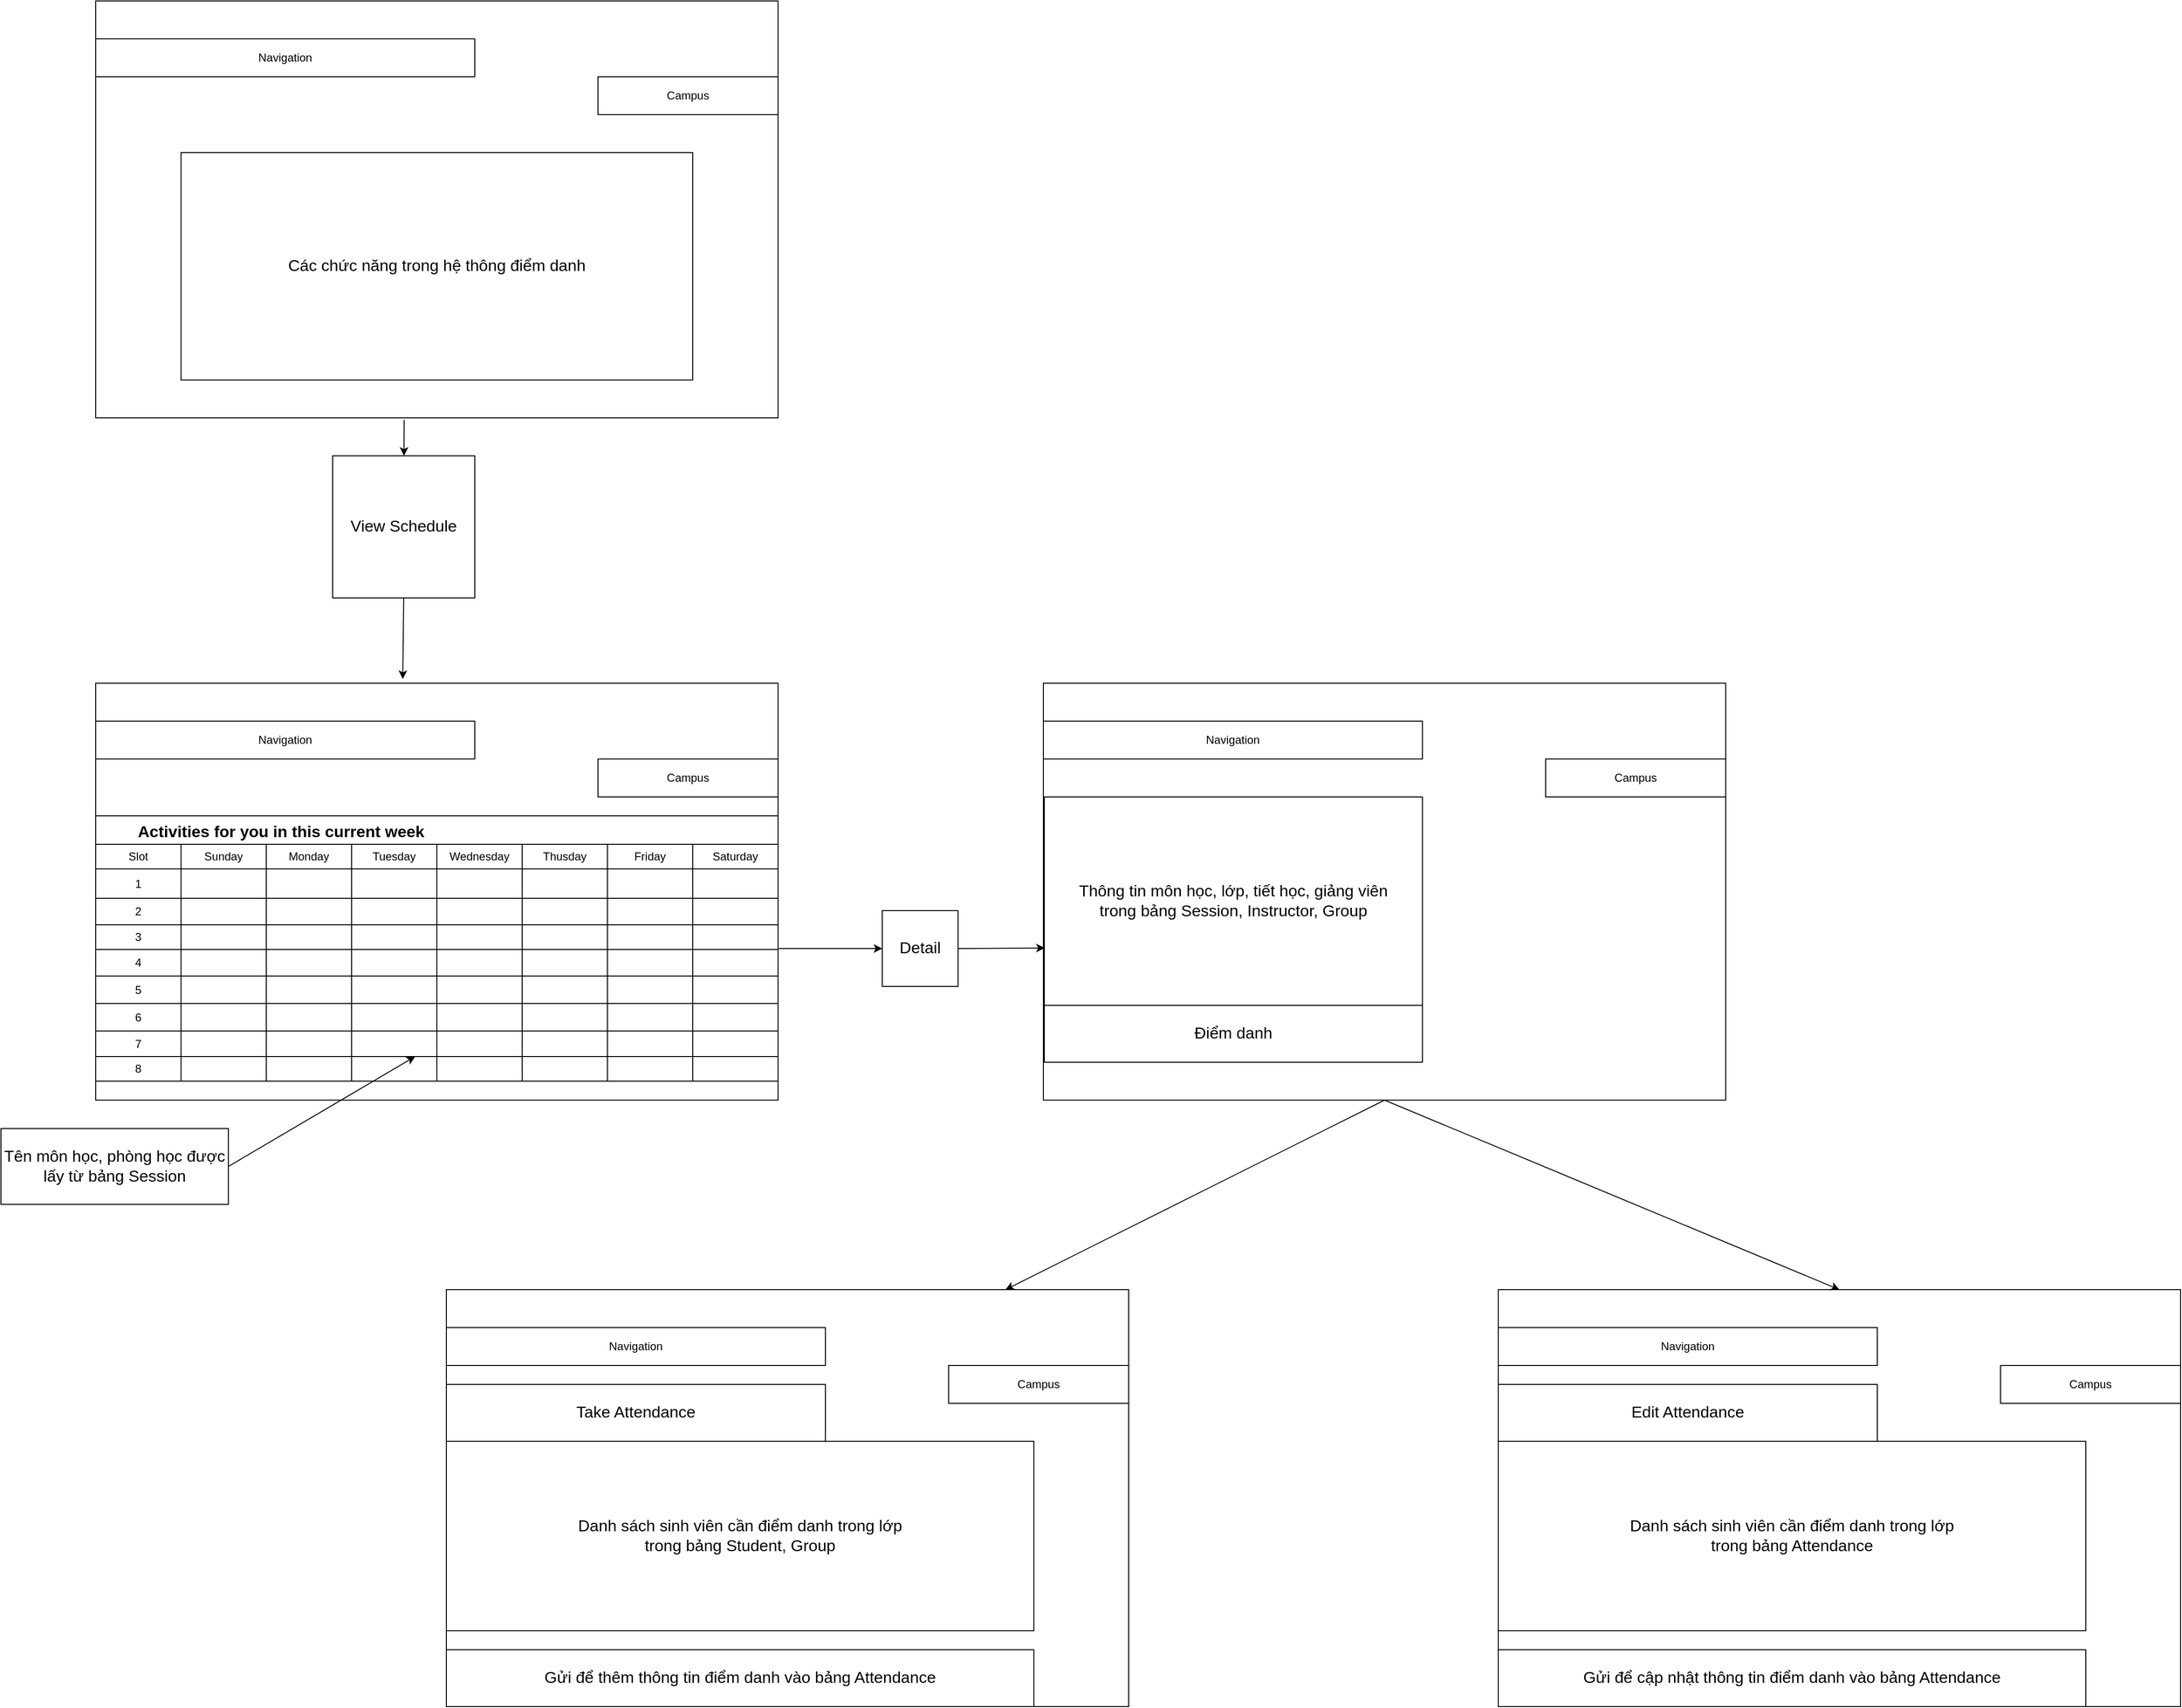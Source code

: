 <mxfile version="20.0.1" type="device"><diagram id="RqcNbX7dEH038I2ZCJu0" name="Page-1"><mxGraphModel dx="1988" dy="2325" grid="1" gridSize="10" guides="1" tooltips="1" connect="1" arrows="1" fold="1" page="1" pageScale="1" pageWidth="827" pageHeight="1169" math="0" shadow="0"><root><mxCell id="0"/><mxCell id="1" parent="0"/><mxCell id="DkDHSOd_Xvf-b0FgsXwV-2" value="" style="rounded=0;whiteSpace=wrap;html=1;" vertex="1" parent="1"><mxGeometry x="120" y="120" width="720" height="440" as="geometry"/></mxCell><mxCell id="DkDHSOd_Xvf-b0FgsXwV-4" value="Navigation" style="rounded=0;whiteSpace=wrap;html=1;" vertex="1" parent="1"><mxGeometry x="120" y="160" width="400" height="40" as="geometry"/></mxCell><mxCell id="DkDHSOd_Xvf-b0FgsXwV-5" value="Campus" style="rounded=0;whiteSpace=wrap;html=1;" vertex="1" parent="1"><mxGeometry x="650" y="200" width="190" height="40" as="geometry"/></mxCell><mxCell id="DkDHSOd_Xvf-b0FgsXwV-6" value="         Activities for you in this current week" style="shape=table;startSize=30;container=1;collapsible=0;childLayout=tableLayout;fontStyle=1;align=left;fontSize=17;" vertex="1" parent="1"><mxGeometry x="120" y="260" width="720" height="280" as="geometry"/></mxCell><mxCell id="DkDHSOd_Xvf-b0FgsXwV-7" value="" style="shape=tableRow;horizontal=0;startSize=0;swimlaneHead=0;swimlaneBody=0;top=0;left=0;bottom=0;right=0;collapsible=0;dropTarget=0;fillColor=none;points=[[0,0.5],[1,0.5]];portConstraint=eastwest;" vertex="1" parent="DkDHSOd_Xvf-b0FgsXwV-6"><mxGeometry y="30" width="720" height="26" as="geometry"/></mxCell><mxCell id="DkDHSOd_Xvf-b0FgsXwV-31" value="Slot" style="shape=partialRectangle;html=1;whiteSpace=wrap;connectable=0;fillColor=none;top=0;left=0;bottom=0;right=0;overflow=hidden;" vertex="1" parent="DkDHSOd_Xvf-b0FgsXwV-7"><mxGeometry width="90" height="26" as="geometry"><mxRectangle width="90" height="26" as="alternateBounds"/></mxGeometry></mxCell><mxCell id="DkDHSOd_Xvf-b0FgsXwV-28" value="Sunday" style="shape=partialRectangle;html=1;whiteSpace=wrap;connectable=0;fillColor=none;top=0;left=0;bottom=0;right=0;overflow=hidden;" vertex="1" parent="DkDHSOd_Xvf-b0FgsXwV-7"><mxGeometry x="90" width="90" height="26" as="geometry"><mxRectangle width="90" height="26" as="alternateBounds"/></mxGeometry></mxCell><mxCell id="DkDHSOd_Xvf-b0FgsXwV-25" value="Monday" style="shape=partialRectangle;html=1;whiteSpace=wrap;connectable=0;fillColor=none;top=0;left=0;bottom=0;right=0;overflow=hidden;" vertex="1" parent="DkDHSOd_Xvf-b0FgsXwV-7"><mxGeometry x="180" width="90" height="26" as="geometry"><mxRectangle width="90" height="26" as="alternateBounds"/></mxGeometry></mxCell><mxCell id="DkDHSOd_Xvf-b0FgsXwV-22" value="Tuesday" style="shape=partialRectangle;html=1;whiteSpace=wrap;connectable=0;fillColor=none;top=0;left=0;bottom=0;right=0;overflow=hidden;" vertex="1" parent="DkDHSOd_Xvf-b0FgsXwV-7"><mxGeometry x="270" width="90" height="26" as="geometry"><mxRectangle width="90" height="26" as="alternateBounds"/></mxGeometry></mxCell><mxCell id="DkDHSOd_Xvf-b0FgsXwV-19" value="Wednesday" style="shape=partialRectangle;html=1;whiteSpace=wrap;connectable=0;fillColor=none;top=0;left=0;bottom=0;right=0;overflow=hidden;" vertex="1" parent="DkDHSOd_Xvf-b0FgsXwV-7"><mxGeometry x="360" width="90" height="26" as="geometry"><mxRectangle width="90" height="26" as="alternateBounds"/></mxGeometry></mxCell><mxCell id="DkDHSOd_Xvf-b0FgsXwV-8" value="Thusday" style="shape=partialRectangle;html=1;whiteSpace=wrap;connectable=0;fillColor=none;top=0;left=0;bottom=0;right=0;overflow=hidden;" vertex="1" parent="DkDHSOd_Xvf-b0FgsXwV-7"><mxGeometry x="450" width="90" height="26" as="geometry"><mxRectangle width="90" height="26" as="alternateBounds"/></mxGeometry></mxCell><mxCell id="DkDHSOd_Xvf-b0FgsXwV-9" value="Friday" style="shape=partialRectangle;html=1;whiteSpace=wrap;connectable=0;fillColor=none;top=0;left=0;bottom=0;right=0;overflow=hidden;" vertex="1" parent="DkDHSOd_Xvf-b0FgsXwV-7"><mxGeometry x="540" width="90" height="26" as="geometry"><mxRectangle width="90" height="26" as="alternateBounds"/></mxGeometry></mxCell><mxCell id="DkDHSOd_Xvf-b0FgsXwV-10" value="Saturday" style="shape=partialRectangle;html=1;whiteSpace=wrap;connectable=0;fillColor=none;top=0;left=0;bottom=0;right=0;overflow=hidden;" vertex="1" parent="DkDHSOd_Xvf-b0FgsXwV-7"><mxGeometry x="630" width="90" height="26" as="geometry"><mxRectangle width="90" height="26" as="alternateBounds"/></mxGeometry></mxCell><mxCell id="DkDHSOd_Xvf-b0FgsXwV-11" value="" style="shape=tableRow;horizontal=0;startSize=0;swimlaneHead=0;swimlaneBody=0;top=0;left=0;bottom=0;right=0;collapsible=0;dropTarget=0;fillColor=none;points=[[0,0.5],[1,0.5]];portConstraint=eastwest;" vertex="1" parent="DkDHSOd_Xvf-b0FgsXwV-6"><mxGeometry y="56" width="720" height="31" as="geometry"/></mxCell><mxCell id="DkDHSOd_Xvf-b0FgsXwV-32" value="1&lt;br&gt;" style="shape=partialRectangle;html=1;whiteSpace=wrap;connectable=0;fillColor=none;top=0;left=0;bottom=0;right=0;overflow=hidden;" vertex="1" parent="DkDHSOd_Xvf-b0FgsXwV-11"><mxGeometry width="90" height="31" as="geometry"><mxRectangle width="90" height="31" as="alternateBounds"/></mxGeometry></mxCell><mxCell id="DkDHSOd_Xvf-b0FgsXwV-29" style="shape=partialRectangle;html=1;whiteSpace=wrap;connectable=0;fillColor=none;top=0;left=0;bottom=0;right=0;overflow=hidden;" vertex="1" parent="DkDHSOd_Xvf-b0FgsXwV-11"><mxGeometry x="90" width="90" height="31" as="geometry"><mxRectangle width="90" height="31" as="alternateBounds"/></mxGeometry></mxCell><mxCell id="DkDHSOd_Xvf-b0FgsXwV-26" style="shape=partialRectangle;html=1;whiteSpace=wrap;connectable=0;fillColor=none;top=0;left=0;bottom=0;right=0;overflow=hidden;" vertex="1" parent="DkDHSOd_Xvf-b0FgsXwV-11"><mxGeometry x="180" width="90" height="31" as="geometry"><mxRectangle width="90" height="31" as="alternateBounds"/></mxGeometry></mxCell><mxCell id="DkDHSOd_Xvf-b0FgsXwV-23" style="shape=partialRectangle;html=1;whiteSpace=wrap;connectable=0;fillColor=none;top=0;left=0;bottom=0;right=0;overflow=hidden;" vertex="1" parent="DkDHSOd_Xvf-b0FgsXwV-11"><mxGeometry x="270" width="90" height="31" as="geometry"><mxRectangle width="90" height="31" as="alternateBounds"/></mxGeometry></mxCell><mxCell id="DkDHSOd_Xvf-b0FgsXwV-20" style="shape=partialRectangle;html=1;whiteSpace=wrap;connectable=0;fillColor=none;top=0;left=0;bottom=0;right=0;overflow=hidden;" vertex="1" parent="DkDHSOd_Xvf-b0FgsXwV-11"><mxGeometry x="360" width="90" height="31" as="geometry"><mxRectangle width="90" height="31" as="alternateBounds"/></mxGeometry></mxCell><mxCell id="DkDHSOd_Xvf-b0FgsXwV-12" value="" style="shape=partialRectangle;html=1;whiteSpace=wrap;connectable=0;fillColor=none;top=0;left=0;bottom=0;right=0;overflow=hidden;" vertex="1" parent="DkDHSOd_Xvf-b0FgsXwV-11"><mxGeometry x="450" width="90" height="31" as="geometry"><mxRectangle width="90" height="31" as="alternateBounds"/></mxGeometry></mxCell><mxCell id="DkDHSOd_Xvf-b0FgsXwV-13" value="" style="shape=partialRectangle;html=1;whiteSpace=wrap;connectable=0;fillColor=none;top=0;left=0;bottom=0;right=0;overflow=hidden;" vertex="1" parent="DkDHSOd_Xvf-b0FgsXwV-11"><mxGeometry x="540" width="90" height="31" as="geometry"><mxRectangle width="90" height="31" as="alternateBounds"/></mxGeometry></mxCell><mxCell id="DkDHSOd_Xvf-b0FgsXwV-14" value="" style="shape=partialRectangle;html=1;whiteSpace=wrap;connectable=0;fillColor=none;top=0;left=0;bottom=0;right=0;overflow=hidden;" vertex="1" parent="DkDHSOd_Xvf-b0FgsXwV-11"><mxGeometry x="630" width="90" height="31" as="geometry"><mxRectangle width="90" height="31" as="alternateBounds"/></mxGeometry></mxCell><mxCell id="DkDHSOd_Xvf-b0FgsXwV-15" value="" style="shape=tableRow;horizontal=0;startSize=0;swimlaneHead=0;swimlaneBody=0;top=0;left=0;bottom=0;right=0;collapsible=0;dropTarget=0;fillColor=none;points=[[0,0.5],[1,0.5]];portConstraint=eastwest;" vertex="1" parent="DkDHSOd_Xvf-b0FgsXwV-6"><mxGeometry y="87" width="720" height="28" as="geometry"/></mxCell><mxCell id="DkDHSOd_Xvf-b0FgsXwV-33" value="2" style="shape=partialRectangle;html=1;whiteSpace=wrap;connectable=0;fillColor=none;top=0;left=0;bottom=0;right=0;overflow=hidden;" vertex="1" parent="DkDHSOd_Xvf-b0FgsXwV-15"><mxGeometry width="90" height="28" as="geometry"><mxRectangle width="90" height="28" as="alternateBounds"/></mxGeometry></mxCell><mxCell id="DkDHSOd_Xvf-b0FgsXwV-30" style="shape=partialRectangle;html=1;whiteSpace=wrap;connectable=0;fillColor=none;top=0;left=0;bottom=0;right=0;overflow=hidden;" vertex="1" parent="DkDHSOd_Xvf-b0FgsXwV-15"><mxGeometry x="90" width="90" height="28" as="geometry"><mxRectangle width="90" height="28" as="alternateBounds"/></mxGeometry></mxCell><mxCell id="DkDHSOd_Xvf-b0FgsXwV-27" style="shape=partialRectangle;html=1;whiteSpace=wrap;connectable=0;fillColor=none;top=0;left=0;bottom=0;right=0;overflow=hidden;" vertex="1" parent="DkDHSOd_Xvf-b0FgsXwV-15"><mxGeometry x="180" width="90" height="28" as="geometry"><mxRectangle width="90" height="28" as="alternateBounds"/></mxGeometry></mxCell><mxCell id="DkDHSOd_Xvf-b0FgsXwV-24" style="shape=partialRectangle;html=1;whiteSpace=wrap;connectable=0;fillColor=none;top=0;left=0;bottom=0;right=0;overflow=hidden;" vertex="1" parent="DkDHSOd_Xvf-b0FgsXwV-15"><mxGeometry x="270" width="90" height="28" as="geometry"><mxRectangle width="90" height="28" as="alternateBounds"/></mxGeometry></mxCell><mxCell id="DkDHSOd_Xvf-b0FgsXwV-21" style="shape=partialRectangle;html=1;whiteSpace=wrap;connectable=0;fillColor=none;top=0;left=0;bottom=0;right=0;overflow=hidden;" vertex="1" parent="DkDHSOd_Xvf-b0FgsXwV-15"><mxGeometry x="360" width="90" height="28" as="geometry"><mxRectangle width="90" height="28" as="alternateBounds"/></mxGeometry></mxCell><mxCell id="DkDHSOd_Xvf-b0FgsXwV-16" value="" style="shape=partialRectangle;html=1;whiteSpace=wrap;connectable=0;fillColor=none;top=0;left=0;bottom=0;right=0;overflow=hidden;" vertex="1" parent="DkDHSOd_Xvf-b0FgsXwV-15"><mxGeometry x="450" width="90" height="28" as="geometry"><mxRectangle width="90" height="28" as="alternateBounds"/></mxGeometry></mxCell><mxCell id="DkDHSOd_Xvf-b0FgsXwV-17" value="" style="shape=partialRectangle;html=1;whiteSpace=wrap;connectable=0;fillColor=none;top=0;left=0;bottom=0;right=0;overflow=hidden;" vertex="1" parent="DkDHSOd_Xvf-b0FgsXwV-15"><mxGeometry x="540" width="90" height="28" as="geometry"><mxRectangle width="90" height="28" as="alternateBounds"/></mxGeometry></mxCell><mxCell id="DkDHSOd_Xvf-b0FgsXwV-18" value="" style="shape=partialRectangle;html=1;whiteSpace=wrap;connectable=0;fillColor=none;top=0;left=0;bottom=0;right=0;overflow=hidden;" vertex="1" parent="DkDHSOd_Xvf-b0FgsXwV-15"><mxGeometry x="630" width="90" height="28" as="geometry"><mxRectangle width="90" height="28" as="alternateBounds"/></mxGeometry></mxCell><mxCell id="DkDHSOd_Xvf-b0FgsXwV-34" style="shape=tableRow;horizontal=0;startSize=0;swimlaneHead=0;swimlaneBody=0;top=0;left=0;bottom=0;right=0;collapsible=0;dropTarget=0;fillColor=none;points=[[0,0.5],[1,0.5]];portConstraint=eastwest;" vertex="1" parent="DkDHSOd_Xvf-b0FgsXwV-6"><mxGeometry y="115" width="720" height="26" as="geometry"/></mxCell><mxCell id="DkDHSOd_Xvf-b0FgsXwV-35" value="3" style="shape=partialRectangle;html=1;whiteSpace=wrap;connectable=0;fillColor=none;top=0;left=0;bottom=0;right=0;overflow=hidden;" vertex="1" parent="DkDHSOd_Xvf-b0FgsXwV-34"><mxGeometry width="90" height="26" as="geometry"><mxRectangle width="90" height="26" as="alternateBounds"/></mxGeometry></mxCell><mxCell id="DkDHSOd_Xvf-b0FgsXwV-36" style="shape=partialRectangle;html=1;whiteSpace=wrap;connectable=0;fillColor=none;top=0;left=0;bottom=0;right=0;overflow=hidden;" vertex="1" parent="DkDHSOd_Xvf-b0FgsXwV-34"><mxGeometry x="90" width="90" height="26" as="geometry"><mxRectangle width="90" height="26" as="alternateBounds"/></mxGeometry></mxCell><mxCell id="DkDHSOd_Xvf-b0FgsXwV-37" style="shape=partialRectangle;html=1;whiteSpace=wrap;connectable=0;fillColor=none;top=0;left=0;bottom=0;right=0;overflow=hidden;" vertex="1" parent="DkDHSOd_Xvf-b0FgsXwV-34"><mxGeometry x="180" width="90" height="26" as="geometry"><mxRectangle width="90" height="26" as="alternateBounds"/></mxGeometry></mxCell><mxCell id="DkDHSOd_Xvf-b0FgsXwV-38" style="shape=partialRectangle;html=1;whiteSpace=wrap;connectable=0;fillColor=none;top=0;left=0;bottom=0;right=0;overflow=hidden;" vertex="1" parent="DkDHSOd_Xvf-b0FgsXwV-34"><mxGeometry x="270" width="90" height="26" as="geometry"><mxRectangle width="90" height="26" as="alternateBounds"/></mxGeometry></mxCell><mxCell id="DkDHSOd_Xvf-b0FgsXwV-39" style="shape=partialRectangle;html=1;whiteSpace=wrap;connectable=0;fillColor=none;top=0;left=0;bottom=0;right=0;overflow=hidden;" vertex="1" parent="DkDHSOd_Xvf-b0FgsXwV-34"><mxGeometry x="360" width="90" height="26" as="geometry"><mxRectangle width="90" height="26" as="alternateBounds"/></mxGeometry></mxCell><mxCell id="DkDHSOd_Xvf-b0FgsXwV-40" style="shape=partialRectangle;html=1;whiteSpace=wrap;connectable=0;fillColor=none;top=0;left=0;bottom=0;right=0;overflow=hidden;" vertex="1" parent="DkDHSOd_Xvf-b0FgsXwV-34"><mxGeometry x="450" width="90" height="26" as="geometry"><mxRectangle width="90" height="26" as="alternateBounds"/></mxGeometry></mxCell><mxCell id="DkDHSOd_Xvf-b0FgsXwV-41" style="shape=partialRectangle;html=1;whiteSpace=wrap;connectable=0;fillColor=none;top=0;left=0;bottom=0;right=0;overflow=hidden;" vertex="1" parent="DkDHSOd_Xvf-b0FgsXwV-34"><mxGeometry x="540" width="90" height="26" as="geometry"><mxRectangle width="90" height="26" as="alternateBounds"/></mxGeometry></mxCell><mxCell id="DkDHSOd_Xvf-b0FgsXwV-42" style="shape=partialRectangle;html=1;whiteSpace=wrap;connectable=0;fillColor=none;top=0;left=0;bottom=0;right=0;overflow=hidden;" vertex="1" parent="DkDHSOd_Xvf-b0FgsXwV-34"><mxGeometry x="630" width="90" height="26" as="geometry"><mxRectangle width="90" height="26" as="alternateBounds"/></mxGeometry></mxCell><mxCell id="DkDHSOd_Xvf-b0FgsXwV-43" style="shape=tableRow;horizontal=0;startSize=0;swimlaneHead=0;swimlaneBody=0;top=0;left=0;bottom=0;right=0;collapsible=0;dropTarget=0;fillColor=none;points=[[0,0.5],[1,0.5]];portConstraint=eastwest;" vertex="1" parent="DkDHSOd_Xvf-b0FgsXwV-6"><mxGeometry y="141" width="720" height="28" as="geometry"/></mxCell><mxCell id="DkDHSOd_Xvf-b0FgsXwV-44" value="4" style="shape=partialRectangle;html=1;whiteSpace=wrap;connectable=0;fillColor=none;top=0;left=0;bottom=0;right=0;overflow=hidden;" vertex="1" parent="DkDHSOd_Xvf-b0FgsXwV-43"><mxGeometry width="90" height="28" as="geometry"><mxRectangle width="90" height="28" as="alternateBounds"/></mxGeometry></mxCell><mxCell id="DkDHSOd_Xvf-b0FgsXwV-45" style="shape=partialRectangle;html=1;whiteSpace=wrap;connectable=0;fillColor=none;top=0;left=0;bottom=0;right=0;overflow=hidden;" vertex="1" parent="DkDHSOd_Xvf-b0FgsXwV-43"><mxGeometry x="90" width="90" height="28" as="geometry"><mxRectangle width="90" height="28" as="alternateBounds"/></mxGeometry></mxCell><mxCell id="DkDHSOd_Xvf-b0FgsXwV-46" style="shape=partialRectangle;html=1;whiteSpace=wrap;connectable=0;fillColor=none;top=0;left=0;bottom=0;right=0;overflow=hidden;" vertex="1" parent="DkDHSOd_Xvf-b0FgsXwV-43"><mxGeometry x="180" width="90" height="28" as="geometry"><mxRectangle width="90" height="28" as="alternateBounds"/></mxGeometry></mxCell><mxCell id="DkDHSOd_Xvf-b0FgsXwV-47" style="shape=partialRectangle;html=1;whiteSpace=wrap;connectable=0;fillColor=none;top=0;left=0;bottom=0;right=0;overflow=hidden;" vertex="1" parent="DkDHSOd_Xvf-b0FgsXwV-43"><mxGeometry x="270" width="90" height="28" as="geometry"><mxRectangle width="90" height="28" as="alternateBounds"/></mxGeometry></mxCell><mxCell id="DkDHSOd_Xvf-b0FgsXwV-48" style="shape=partialRectangle;html=1;whiteSpace=wrap;connectable=0;fillColor=none;top=0;left=0;bottom=0;right=0;overflow=hidden;" vertex="1" parent="DkDHSOd_Xvf-b0FgsXwV-43"><mxGeometry x="360" width="90" height="28" as="geometry"><mxRectangle width="90" height="28" as="alternateBounds"/></mxGeometry></mxCell><mxCell id="DkDHSOd_Xvf-b0FgsXwV-49" style="shape=partialRectangle;html=1;whiteSpace=wrap;connectable=0;fillColor=none;top=0;left=0;bottom=0;right=0;overflow=hidden;" vertex="1" parent="DkDHSOd_Xvf-b0FgsXwV-43"><mxGeometry x="450" width="90" height="28" as="geometry"><mxRectangle width="90" height="28" as="alternateBounds"/></mxGeometry></mxCell><mxCell id="DkDHSOd_Xvf-b0FgsXwV-50" style="shape=partialRectangle;html=1;whiteSpace=wrap;connectable=0;fillColor=none;top=0;left=0;bottom=0;right=0;overflow=hidden;" vertex="1" parent="DkDHSOd_Xvf-b0FgsXwV-43"><mxGeometry x="540" width="90" height="28" as="geometry"><mxRectangle width="90" height="28" as="alternateBounds"/></mxGeometry></mxCell><mxCell id="DkDHSOd_Xvf-b0FgsXwV-51" style="shape=partialRectangle;html=1;whiteSpace=wrap;connectable=0;fillColor=none;top=0;left=0;bottom=0;right=0;overflow=hidden;" vertex="1" parent="DkDHSOd_Xvf-b0FgsXwV-43"><mxGeometry x="630" width="90" height="28" as="geometry"><mxRectangle width="90" height="28" as="alternateBounds"/></mxGeometry></mxCell><mxCell id="DkDHSOd_Xvf-b0FgsXwV-52" style="shape=tableRow;horizontal=0;startSize=0;swimlaneHead=0;swimlaneBody=0;top=0;left=0;bottom=0;right=0;collapsible=0;dropTarget=0;fillColor=none;points=[[0,0.5],[1,0.5]];portConstraint=eastwest;" vertex="1" parent="DkDHSOd_Xvf-b0FgsXwV-6"><mxGeometry y="169" width="720" height="29" as="geometry"/></mxCell><mxCell id="DkDHSOd_Xvf-b0FgsXwV-53" value="5" style="shape=partialRectangle;html=1;whiteSpace=wrap;connectable=0;fillColor=none;top=0;left=0;bottom=0;right=0;overflow=hidden;" vertex="1" parent="DkDHSOd_Xvf-b0FgsXwV-52"><mxGeometry width="90" height="29" as="geometry"><mxRectangle width="90" height="29" as="alternateBounds"/></mxGeometry></mxCell><mxCell id="DkDHSOd_Xvf-b0FgsXwV-54" style="shape=partialRectangle;html=1;whiteSpace=wrap;connectable=0;fillColor=none;top=0;left=0;bottom=0;right=0;overflow=hidden;" vertex="1" parent="DkDHSOd_Xvf-b0FgsXwV-52"><mxGeometry x="90" width="90" height="29" as="geometry"><mxRectangle width="90" height="29" as="alternateBounds"/></mxGeometry></mxCell><mxCell id="DkDHSOd_Xvf-b0FgsXwV-55" style="shape=partialRectangle;html=1;whiteSpace=wrap;connectable=0;fillColor=none;top=0;left=0;bottom=0;right=0;overflow=hidden;" vertex="1" parent="DkDHSOd_Xvf-b0FgsXwV-52"><mxGeometry x="180" width="90" height="29" as="geometry"><mxRectangle width="90" height="29" as="alternateBounds"/></mxGeometry></mxCell><mxCell id="DkDHSOd_Xvf-b0FgsXwV-56" style="shape=partialRectangle;html=1;whiteSpace=wrap;connectable=0;fillColor=none;top=0;left=0;bottom=0;right=0;overflow=hidden;" vertex="1" parent="DkDHSOd_Xvf-b0FgsXwV-52"><mxGeometry x="270" width="90" height="29" as="geometry"><mxRectangle width="90" height="29" as="alternateBounds"/></mxGeometry></mxCell><mxCell id="DkDHSOd_Xvf-b0FgsXwV-57" style="shape=partialRectangle;html=1;whiteSpace=wrap;connectable=0;fillColor=none;top=0;left=0;bottom=0;right=0;overflow=hidden;" vertex="1" parent="DkDHSOd_Xvf-b0FgsXwV-52"><mxGeometry x="360" width="90" height="29" as="geometry"><mxRectangle width="90" height="29" as="alternateBounds"/></mxGeometry></mxCell><mxCell id="DkDHSOd_Xvf-b0FgsXwV-58" style="shape=partialRectangle;html=1;whiteSpace=wrap;connectable=0;fillColor=none;top=0;left=0;bottom=0;right=0;overflow=hidden;" vertex="1" parent="DkDHSOd_Xvf-b0FgsXwV-52"><mxGeometry x="450" width="90" height="29" as="geometry"><mxRectangle width="90" height="29" as="alternateBounds"/></mxGeometry></mxCell><mxCell id="DkDHSOd_Xvf-b0FgsXwV-59" style="shape=partialRectangle;html=1;whiteSpace=wrap;connectable=0;fillColor=none;top=0;left=0;bottom=0;right=0;overflow=hidden;" vertex="1" parent="DkDHSOd_Xvf-b0FgsXwV-52"><mxGeometry x="540" width="90" height="29" as="geometry"><mxRectangle width="90" height="29" as="alternateBounds"/></mxGeometry></mxCell><mxCell id="DkDHSOd_Xvf-b0FgsXwV-60" style="shape=partialRectangle;html=1;whiteSpace=wrap;connectable=0;fillColor=none;top=0;left=0;bottom=0;right=0;overflow=hidden;" vertex="1" parent="DkDHSOd_Xvf-b0FgsXwV-52"><mxGeometry x="630" width="90" height="29" as="geometry"><mxRectangle width="90" height="29" as="alternateBounds"/></mxGeometry></mxCell><mxCell id="DkDHSOd_Xvf-b0FgsXwV-61" style="shape=tableRow;horizontal=0;startSize=0;swimlaneHead=0;swimlaneBody=0;top=0;left=0;bottom=0;right=0;collapsible=0;dropTarget=0;fillColor=none;points=[[0,0.5],[1,0.5]];portConstraint=eastwest;" vertex="1" parent="DkDHSOd_Xvf-b0FgsXwV-6"><mxGeometry y="198" width="720" height="29" as="geometry"/></mxCell><mxCell id="DkDHSOd_Xvf-b0FgsXwV-62" value="6" style="shape=partialRectangle;html=1;whiteSpace=wrap;connectable=0;fillColor=none;top=0;left=0;bottom=0;right=0;overflow=hidden;" vertex="1" parent="DkDHSOd_Xvf-b0FgsXwV-61"><mxGeometry width="90" height="29" as="geometry"><mxRectangle width="90" height="29" as="alternateBounds"/></mxGeometry></mxCell><mxCell id="DkDHSOd_Xvf-b0FgsXwV-63" style="shape=partialRectangle;html=1;whiteSpace=wrap;connectable=0;fillColor=none;top=0;left=0;bottom=0;right=0;overflow=hidden;" vertex="1" parent="DkDHSOd_Xvf-b0FgsXwV-61"><mxGeometry x="90" width="90" height="29" as="geometry"><mxRectangle width="90" height="29" as="alternateBounds"/></mxGeometry></mxCell><mxCell id="DkDHSOd_Xvf-b0FgsXwV-64" style="shape=partialRectangle;html=1;whiteSpace=wrap;connectable=0;fillColor=none;top=0;left=0;bottom=0;right=0;overflow=hidden;" vertex="1" parent="DkDHSOd_Xvf-b0FgsXwV-61"><mxGeometry x="180" width="90" height="29" as="geometry"><mxRectangle width="90" height="29" as="alternateBounds"/></mxGeometry></mxCell><mxCell id="DkDHSOd_Xvf-b0FgsXwV-65" style="shape=partialRectangle;html=1;whiteSpace=wrap;connectable=0;fillColor=none;top=0;left=0;bottom=0;right=0;overflow=hidden;" vertex="1" parent="DkDHSOd_Xvf-b0FgsXwV-61"><mxGeometry x="270" width="90" height="29" as="geometry"><mxRectangle width="90" height="29" as="alternateBounds"/></mxGeometry></mxCell><mxCell id="DkDHSOd_Xvf-b0FgsXwV-66" style="shape=partialRectangle;html=1;whiteSpace=wrap;connectable=0;fillColor=none;top=0;left=0;bottom=0;right=0;overflow=hidden;" vertex="1" parent="DkDHSOd_Xvf-b0FgsXwV-61"><mxGeometry x="360" width="90" height="29" as="geometry"><mxRectangle width="90" height="29" as="alternateBounds"/></mxGeometry></mxCell><mxCell id="DkDHSOd_Xvf-b0FgsXwV-67" style="shape=partialRectangle;html=1;whiteSpace=wrap;connectable=0;fillColor=none;top=0;left=0;bottom=0;right=0;overflow=hidden;" vertex="1" parent="DkDHSOd_Xvf-b0FgsXwV-61"><mxGeometry x="450" width="90" height="29" as="geometry"><mxRectangle width="90" height="29" as="alternateBounds"/></mxGeometry></mxCell><mxCell id="DkDHSOd_Xvf-b0FgsXwV-68" style="shape=partialRectangle;html=1;whiteSpace=wrap;connectable=0;fillColor=none;top=0;left=0;bottom=0;right=0;overflow=hidden;" vertex="1" parent="DkDHSOd_Xvf-b0FgsXwV-61"><mxGeometry x="540" width="90" height="29" as="geometry"><mxRectangle width="90" height="29" as="alternateBounds"/></mxGeometry></mxCell><mxCell id="DkDHSOd_Xvf-b0FgsXwV-69" style="shape=partialRectangle;html=1;whiteSpace=wrap;connectable=0;fillColor=none;top=0;left=0;bottom=0;right=0;overflow=hidden;" vertex="1" parent="DkDHSOd_Xvf-b0FgsXwV-61"><mxGeometry x="630" width="90" height="29" as="geometry"><mxRectangle width="90" height="29" as="alternateBounds"/></mxGeometry></mxCell><mxCell id="DkDHSOd_Xvf-b0FgsXwV-70" style="shape=tableRow;horizontal=0;startSize=0;swimlaneHead=0;swimlaneBody=0;top=0;left=0;bottom=0;right=0;collapsible=0;dropTarget=0;fillColor=none;points=[[0,0.5],[1,0.5]];portConstraint=eastwest;" vertex="1" parent="DkDHSOd_Xvf-b0FgsXwV-6"><mxGeometry y="227" width="720" height="27" as="geometry"/></mxCell><mxCell id="DkDHSOd_Xvf-b0FgsXwV-71" value="7" style="shape=partialRectangle;html=1;whiteSpace=wrap;connectable=0;fillColor=none;top=0;left=0;bottom=0;right=0;overflow=hidden;" vertex="1" parent="DkDHSOd_Xvf-b0FgsXwV-70"><mxGeometry width="90" height="27" as="geometry"><mxRectangle width="90" height="27" as="alternateBounds"/></mxGeometry></mxCell><mxCell id="DkDHSOd_Xvf-b0FgsXwV-72" style="shape=partialRectangle;html=1;whiteSpace=wrap;connectable=0;fillColor=none;top=0;left=0;bottom=0;right=0;overflow=hidden;" vertex="1" parent="DkDHSOd_Xvf-b0FgsXwV-70"><mxGeometry x="90" width="90" height="27" as="geometry"><mxRectangle width="90" height="27" as="alternateBounds"/></mxGeometry></mxCell><mxCell id="DkDHSOd_Xvf-b0FgsXwV-73" style="shape=partialRectangle;html=1;whiteSpace=wrap;connectable=0;fillColor=none;top=0;left=0;bottom=0;right=0;overflow=hidden;" vertex="1" parent="DkDHSOd_Xvf-b0FgsXwV-70"><mxGeometry x="180" width="90" height="27" as="geometry"><mxRectangle width="90" height="27" as="alternateBounds"/></mxGeometry></mxCell><mxCell id="DkDHSOd_Xvf-b0FgsXwV-74" style="shape=partialRectangle;html=1;whiteSpace=wrap;connectable=0;fillColor=none;top=0;left=0;bottom=0;right=0;overflow=hidden;" vertex="1" parent="DkDHSOd_Xvf-b0FgsXwV-70"><mxGeometry x="270" width="90" height="27" as="geometry"><mxRectangle width="90" height="27" as="alternateBounds"/></mxGeometry></mxCell><mxCell id="DkDHSOd_Xvf-b0FgsXwV-75" style="shape=partialRectangle;html=1;whiteSpace=wrap;connectable=0;fillColor=none;top=0;left=0;bottom=0;right=0;overflow=hidden;" vertex="1" parent="DkDHSOd_Xvf-b0FgsXwV-70"><mxGeometry x="360" width="90" height="27" as="geometry"><mxRectangle width="90" height="27" as="alternateBounds"/></mxGeometry></mxCell><mxCell id="DkDHSOd_Xvf-b0FgsXwV-76" style="shape=partialRectangle;html=1;whiteSpace=wrap;connectable=0;fillColor=none;top=0;left=0;bottom=0;right=0;overflow=hidden;" vertex="1" parent="DkDHSOd_Xvf-b0FgsXwV-70"><mxGeometry x="450" width="90" height="27" as="geometry"><mxRectangle width="90" height="27" as="alternateBounds"/></mxGeometry></mxCell><mxCell id="DkDHSOd_Xvf-b0FgsXwV-77" style="shape=partialRectangle;html=1;whiteSpace=wrap;connectable=0;fillColor=none;top=0;left=0;bottom=0;right=0;overflow=hidden;" vertex="1" parent="DkDHSOd_Xvf-b0FgsXwV-70"><mxGeometry x="540" width="90" height="27" as="geometry"><mxRectangle width="90" height="27" as="alternateBounds"/></mxGeometry></mxCell><mxCell id="DkDHSOd_Xvf-b0FgsXwV-78" style="shape=partialRectangle;html=1;whiteSpace=wrap;connectable=0;fillColor=none;top=0;left=0;bottom=0;right=0;overflow=hidden;" vertex="1" parent="DkDHSOd_Xvf-b0FgsXwV-70"><mxGeometry x="630" width="90" height="27" as="geometry"><mxRectangle width="90" height="27" as="alternateBounds"/></mxGeometry></mxCell><mxCell id="DkDHSOd_Xvf-b0FgsXwV-79" style="shape=tableRow;horizontal=0;startSize=0;swimlaneHead=0;swimlaneBody=0;top=0;left=0;bottom=0;right=0;collapsible=0;dropTarget=0;fillColor=none;points=[[0,0.5],[1,0.5]];portConstraint=eastwest;" vertex="1" parent="DkDHSOd_Xvf-b0FgsXwV-6"><mxGeometry y="254" width="720" height="26" as="geometry"/></mxCell><mxCell id="DkDHSOd_Xvf-b0FgsXwV-80" value="8" style="shape=partialRectangle;html=1;whiteSpace=wrap;connectable=0;fillColor=none;top=0;left=0;bottom=0;right=0;overflow=hidden;" vertex="1" parent="DkDHSOd_Xvf-b0FgsXwV-79"><mxGeometry width="90" height="26" as="geometry"><mxRectangle width="90" height="26" as="alternateBounds"/></mxGeometry></mxCell><mxCell id="DkDHSOd_Xvf-b0FgsXwV-81" style="shape=partialRectangle;html=1;whiteSpace=wrap;connectable=0;fillColor=none;top=0;left=0;bottom=0;right=0;overflow=hidden;" vertex="1" parent="DkDHSOd_Xvf-b0FgsXwV-79"><mxGeometry x="90" width="90" height="26" as="geometry"><mxRectangle width="90" height="26" as="alternateBounds"/></mxGeometry></mxCell><mxCell id="DkDHSOd_Xvf-b0FgsXwV-82" style="shape=partialRectangle;html=1;whiteSpace=wrap;connectable=0;fillColor=none;top=0;left=0;bottom=0;right=0;overflow=hidden;" vertex="1" parent="DkDHSOd_Xvf-b0FgsXwV-79"><mxGeometry x="180" width="90" height="26" as="geometry"><mxRectangle width="90" height="26" as="alternateBounds"/></mxGeometry></mxCell><mxCell id="DkDHSOd_Xvf-b0FgsXwV-83" style="shape=partialRectangle;html=1;whiteSpace=wrap;connectable=0;fillColor=none;top=0;left=0;bottom=0;right=0;overflow=hidden;" vertex="1" parent="DkDHSOd_Xvf-b0FgsXwV-79"><mxGeometry x="270" width="90" height="26" as="geometry"><mxRectangle width="90" height="26" as="alternateBounds"/></mxGeometry></mxCell><mxCell id="DkDHSOd_Xvf-b0FgsXwV-84" style="shape=partialRectangle;html=1;whiteSpace=wrap;connectable=0;fillColor=none;top=0;left=0;bottom=0;right=0;overflow=hidden;" vertex="1" parent="DkDHSOd_Xvf-b0FgsXwV-79"><mxGeometry x="360" width="90" height="26" as="geometry"><mxRectangle width="90" height="26" as="alternateBounds"/></mxGeometry></mxCell><mxCell id="DkDHSOd_Xvf-b0FgsXwV-85" style="shape=partialRectangle;html=1;whiteSpace=wrap;connectable=0;fillColor=none;top=0;left=0;bottom=0;right=0;overflow=hidden;" vertex="1" parent="DkDHSOd_Xvf-b0FgsXwV-79"><mxGeometry x="450" width="90" height="26" as="geometry"><mxRectangle width="90" height="26" as="alternateBounds"/></mxGeometry></mxCell><mxCell id="DkDHSOd_Xvf-b0FgsXwV-86" style="shape=partialRectangle;html=1;whiteSpace=wrap;connectable=0;fillColor=none;top=0;left=0;bottom=0;right=0;overflow=hidden;" vertex="1" parent="DkDHSOd_Xvf-b0FgsXwV-79"><mxGeometry x="540" width="90" height="26" as="geometry"><mxRectangle width="90" height="26" as="alternateBounds"/></mxGeometry></mxCell><mxCell id="DkDHSOd_Xvf-b0FgsXwV-87" style="shape=partialRectangle;html=1;whiteSpace=wrap;connectable=0;fillColor=none;top=0;left=0;bottom=0;right=0;overflow=hidden;" vertex="1" parent="DkDHSOd_Xvf-b0FgsXwV-79"><mxGeometry x="630" width="90" height="26" as="geometry"><mxRectangle width="90" height="26" as="alternateBounds"/></mxGeometry></mxCell><mxCell id="DkDHSOd_Xvf-b0FgsXwV-91" value="" style="endArrow=classic;html=1;rounded=0;fontSize=17;exitX=1;exitY=0.5;exitDx=0;exitDy=0;" edge="1" parent="1" source="DkDHSOd_Xvf-b0FgsXwV-93" target="DkDHSOd_Xvf-b0FgsXwV-70"><mxGeometry width="50" height="50" relative="1" as="geometry"><mxPoint x="230" y="720" as="sourcePoint"/><mxPoint x="440" y="460" as="targetPoint"/></mxGeometry></mxCell><mxCell id="DkDHSOd_Xvf-b0FgsXwV-93" value="Tên môn học, phòng học được lấy từ bảng Session" style="rounded=0;whiteSpace=wrap;html=1;fontSize=17;" vertex="1" parent="1"><mxGeometry x="20" y="590" width="240" height="80" as="geometry"/></mxCell><mxCell id="DkDHSOd_Xvf-b0FgsXwV-95" value="" style="endArrow=classic;html=1;rounded=0;fontSize=17;exitX=1.001;exitY=-0.036;exitDx=0;exitDy=0;exitPerimeter=0;" edge="1" parent="1" source="DkDHSOd_Xvf-b0FgsXwV-43" target="DkDHSOd_Xvf-b0FgsXwV-96"><mxGeometry width="50" height="50" relative="1" as="geometry"><mxPoint x="910" y="430" as="sourcePoint"/><mxPoint x="1060" y="400" as="targetPoint"/></mxGeometry></mxCell><mxCell id="DkDHSOd_Xvf-b0FgsXwV-96" value="Detail" style="whiteSpace=wrap;html=1;aspect=fixed;fontSize=17;" vertex="1" parent="1"><mxGeometry x="950" y="360" width="80" height="80" as="geometry"/></mxCell><mxCell id="DkDHSOd_Xvf-b0FgsXwV-99" value="" style="rounded=0;whiteSpace=wrap;html=1;" vertex="1" parent="1"><mxGeometry x="1120" y="120" width="720" height="440" as="geometry"/></mxCell><mxCell id="DkDHSOd_Xvf-b0FgsXwV-100" value="Navigation" style="rounded=0;whiteSpace=wrap;html=1;" vertex="1" parent="1"><mxGeometry x="1120" y="160" width="400" height="40" as="geometry"/></mxCell><mxCell id="DkDHSOd_Xvf-b0FgsXwV-101" value="Campus" style="rounded=0;whiteSpace=wrap;html=1;" vertex="1" parent="1"><mxGeometry x="1650" y="200" width="190" height="40" as="geometry"/></mxCell><mxCell id="DkDHSOd_Xvf-b0FgsXwV-102" value="" style="endArrow=classic;html=1;rounded=0;fontSize=17;exitX=1;exitY=0.5;exitDx=0;exitDy=0;entryX=0.002;entryY=0.635;entryDx=0;entryDy=0;entryPerimeter=0;" edge="1" parent="1" source="DkDHSOd_Xvf-b0FgsXwV-96" target="DkDHSOd_Xvf-b0FgsXwV-99"><mxGeometry width="50" height="50" relative="1" as="geometry"><mxPoint x="850.72" y="409.992" as="sourcePoint"/><mxPoint x="960" y="409.998" as="targetPoint"/></mxGeometry></mxCell><mxCell id="DkDHSOd_Xvf-b0FgsXwV-104" value="Thông tin môn học, lớp, tiết học, giảng viên&lt;br&gt;trong bảng Session, Instructor, Group" style="rounded=0;whiteSpace=wrap;html=1;fontSize=17;" vertex="1" parent="1"><mxGeometry x="1121" y="240" width="399" height="220" as="geometry"/></mxCell><mxCell id="DkDHSOd_Xvf-b0FgsXwV-106" value="Điểm danh" style="rounded=0;whiteSpace=wrap;html=1;fontSize=17;" vertex="1" parent="1"><mxGeometry x="1121" y="460" width="399" height="60" as="geometry"/></mxCell><mxCell id="DkDHSOd_Xvf-b0FgsXwV-110" value="" style="endArrow=classic;html=1;rounded=0;fontSize=17;exitX=0.5;exitY=1;exitDx=0;exitDy=0;" edge="1" parent="1" source="DkDHSOd_Xvf-b0FgsXwV-99"><mxGeometry width="50" height="50" relative="1" as="geometry"><mxPoint x="1020" y="520" as="sourcePoint"/><mxPoint x="1080" y="760" as="targetPoint"/></mxGeometry></mxCell><mxCell id="DkDHSOd_Xvf-b0FgsXwV-111" value="" style="rounded=0;whiteSpace=wrap;html=1;" vertex="1" parent="1"><mxGeometry x="490" y="760" width="720" height="440" as="geometry"/></mxCell><mxCell id="DkDHSOd_Xvf-b0FgsXwV-112" value="Navigation" style="rounded=0;whiteSpace=wrap;html=1;" vertex="1" parent="1"><mxGeometry x="490" y="800" width="400" height="40" as="geometry"/></mxCell><mxCell id="DkDHSOd_Xvf-b0FgsXwV-113" value="Campus" style="rounded=0;whiteSpace=wrap;html=1;" vertex="1" parent="1"><mxGeometry x="1020" y="840" width="190" height="40" as="geometry"/></mxCell><mxCell id="DkDHSOd_Xvf-b0FgsXwV-115" value="Danh sách sinh viên cần điểm danh trong lớp&lt;br&gt;trong bảng Student, Group&lt;br&gt;" style="rounded=0;whiteSpace=wrap;html=1;fontSize=17;" vertex="1" parent="1"><mxGeometry x="490" y="920" width="620" height="200" as="geometry"/></mxCell><mxCell id="DkDHSOd_Xvf-b0FgsXwV-116" value="Gửi để thêm thông tin điểm danh vào bảng Attendance" style="rounded=0;whiteSpace=wrap;html=1;fontSize=17;" vertex="1" parent="1"><mxGeometry x="490" y="1140" width="620" height="60" as="geometry"/></mxCell><mxCell id="DkDHSOd_Xvf-b0FgsXwV-117" value="" style="rounded=0;whiteSpace=wrap;html=1;" vertex="1" parent="1"><mxGeometry x="1600" y="760" width="720" height="440" as="geometry"/></mxCell><mxCell id="DkDHSOd_Xvf-b0FgsXwV-118" value="Navigation" style="rounded=0;whiteSpace=wrap;html=1;" vertex="1" parent="1"><mxGeometry x="1600" y="800" width="400" height="40" as="geometry"/></mxCell><mxCell id="DkDHSOd_Xvf-b0FgsXwV-119" value="Campus" style="rounded=0;whiteSpace=wrap;html=1;" vertex="1" parent="1"><mxGeometry x="2130" y="840" width="190" height="40" as="geometry"/></mxCell><mxCell id="DkDHSOd_Xvf-b0FgsXwV-120" value="Danh sách sinh viên cần điểm danh trong lớp&lt;br&gt;trong bảng Attendance" style="rounded=0;whiteSpace=wrap;html=1;fontSize=17;" vertex="1" parent="1"><mxGeometry x="1600" y="920" width="620" height="200" as="geometry"/></mxCell><mxCell id="DkDHSOd_Xvf-b0FgsXwV-121" value="Gửi để cập nhật thông tin điểm danh vào bảng Attendance" style="rounded=0;whiteSpace=wrap;html=1;fontSize=17;" vertex="1" parent="1"><mxGeometry x="1600" y="1140" width="620" height="60" as="geometry"/></mxCell><mxCell id="DkDHSOd_Xvf-b0FgsXwV-122" value="" style="endArrow=classic;html=1;rounded=0;fontSize=17;exitX=0.5;exitY=1;exitDx=0;exitDy=0;entryX=0.5;entryY=0;entryDx=0;entryDy=0;" edge="1" parent="1" source="DkDHSOd_Xvf-b0FgsXwV-99" target="DkDHSOd_Xvf-b0FgsXwV-117"><mxGeometry width="50" height="50" relative="1" as="geometry"><mxPoint x="2340" y="570" as="sourcePoint"/><mxPoint x="1940" y="770" as="targetPoint"/></mxGeometry></mxCell><mxCell id="DkDHSOd_Xvf-b0FgsXwV-123" value="Take Attendance&lt;span style=&quot;color: rgba(0, 0, 0, 0); font-family: monospace; font-size: 0px; text-align: start;&quot;&gt;%3CmxGraphModel%3E%3Croot%3E%3CmxCell%20id%3D%220%22%2F%3E%3CmxCell%20id%3D%221%22%20parent%3D%220%22%2F%3E%3CmxCell%20id%3D%222%22%20value%3D%22%22%20style%3D%22endArrow%3Dclassic%3Bhtml%3D1%3Brounded%3D0%3BfontSize%3D17%3BexitX%3D0.5%3BexitY%3D1%3BexitDx%3D0%3BexitDy%3D0%3B%22%20edge%3D%221%22%20parent%3D%221%22%3E%3CmxGeometry%20width%3D%2250%22%20height%3D%2250%22%20relative%3D%221%22%20as%3D%22geometry%22%3E%3CmxPoint%20x%3D%221480%22%20y%3D%22560%22%20as%3D%22sourcePoint%22%2F%3E%3CmxPoint%20x%3D%221080%22%20y%3D%22760%22%20as%3D%22targetPoint%22%2F%3E%3C%2FmxGeometry%3E%3C%2FmxCell%3E%3C%2Froot%3E%3C%2FmxGraphModel%3E&lt;/span&gt;" style="rounded=0;whiteSpace=wrap;html=1;fontSize=17;" vertex="1" parent="1"><mxGeometry x="490" y="860" width="400" height="60" as="geometry"/></mxCell><mxCell id="DkDHSOd_Xvf-b0FgsXwV-124" value="Edit Attendance&lt;span style=&quot;color: rgba(0, 0, 0, 0); font-family: monospace; font-size: 0px; text-align: start;&quot;&gt;%3CmxGraphModel%3E%3Croot%3E%3CmxCell%20id%3D%220%22%2F%3E%3CmxCell%20id%3D%221%22%20parent%3D%220%22%2F%3E%3CmxCell%20id%3D%222%22%20value%3D%22%22%20style%3D%22endArrow%3Dclassic%3Bhtml%3D1%3Brounded%3D0%3BfontSize%3D17%3BexitX%3D0.5%3BexitY%3D1%3BexitDx%3D0%3BexitDy%3D0%3B%22%20edge%3D%221%22%20parent%3D%221%22%3E%3CmxGeometry%20width%3D%2250%22%20height%3D%2250%22%20relative%3D%221%22%20as%3D%22geometry%22%3E%3CmxPoint%20x%3D%221480%22%20y%3D%22560%22%20as%3D%22sourcePoint%22%2F%3E%3CmxPoint%20x%3D%221080%22%20y%3D%22760%22%20as%3D%22targetPoint%22%2F%3E%3C%2FmxGeometry%3E%3C%2FmxCell%3E%3C%2Froot%3E%3C%2FmxGraphModel%3E&lt;/span&gt;" style="rounded=0;whiteSpace=wrap;html=1;fontSize=17;" vertex="1" parent="1"><mxGeometry x="1600" y="860" width="400" height="60" as="geometry"/></mxCell><mxCell id="DkDHSOd_Xvf-b0FgsXwV-126" value="" style="rounded=0;whiteSpace=wrap;html=1;" vertex="1" parent="1"><mxGeometry x="120" y="-600" width="720" height="440" as="geometry"/></mxCell><mxCell id="DkDHSOd_Xvf-b0FgsXwV-127" value="Navigation" style="rounded=0;whiteSpace=wrap;html=1;" vertex="1" parent="1"><mxGeometry x="120" y="-560" width="400" height="40" as="geometry"/></mxCell><mxCell id="DkDHSOd_Xvf-b0FgsXwV-128" value="Campus" style="rounded=0;whiteSpace=wrap;html=1;" vertex="1" parent="1"><mxGeometry x="650" y="-520" width="190" height="40" as="geometry"/></mxCell><mxCell id="DkDHSOd_Xvf-b0FgsXwV-130" value="" style="endArrow=classic;html=1;rounded=0;fontSize=17;exitX=0.452;exitY=1.005;exitDx=0;exitDy=0;exitPerimeter=0;" edge="1" parent="1" target="DkDHSOd_Xvf-b0FgsXwV-131" source="DkDHSOd_Xvf-b0FgsXwV-126"><mxGeometry width="50" height="50" relative="1" as="geometry"><mxPoint x="290.0" y="-10.008" as="sourcePoint"/><mxPoint x="509.28" y="-10" as="targetPoint"/></mxGeometry></mxCell><mxCell id="DkDHSOd_Xvf-b0FgsXwV-131" value="View Schedule" style="whiteSpace=wrap;html=1;aspect=fixed;fontSize=17;" vertex="1" parent="1"><mxGeometry x="370" y="-120" width="150" height="150" as="geometry"/></mxCell><mxCell id="DkDHSOd_Xvf-b0FgsXwV-132" value="" style="endArrow=classic;html=1;rounded=0;fontSize=17;exitX=0.5;exitY=1;exitDx=0;exitDy=0;entryX=0.45;entryY=-0.01;entryDx=0;entryDy=0;entryPerimeter=0;" edge="1" parent="1" source="DkDHSOd_Xvf-b0FgsXwV-131" target="DkDHSOd_Xvf-b0FgsXwV-2"><mxGeometry width="50" height="50" relative="1" as="geometry"><mxPoint x="470" y="10" as="sourcePoint"/><mxPoint x="570.72" y="-10.6" as="targetPoint"/></mxGeometry></mxCell><mxCell id="DkDHSOd_Xvf-b0FgsXwV-134" value="Các chức năng trong hệ thông điểm danh" style="rounded=0;whiteSpace=wrap;html=1;fontSize=17;" vertex="1" parent="1"><mxGeometry x="210" y="-440" width="540" height="240" as="geometry"/></mxCell></root></mxGraphModel></diagram></mxfile>